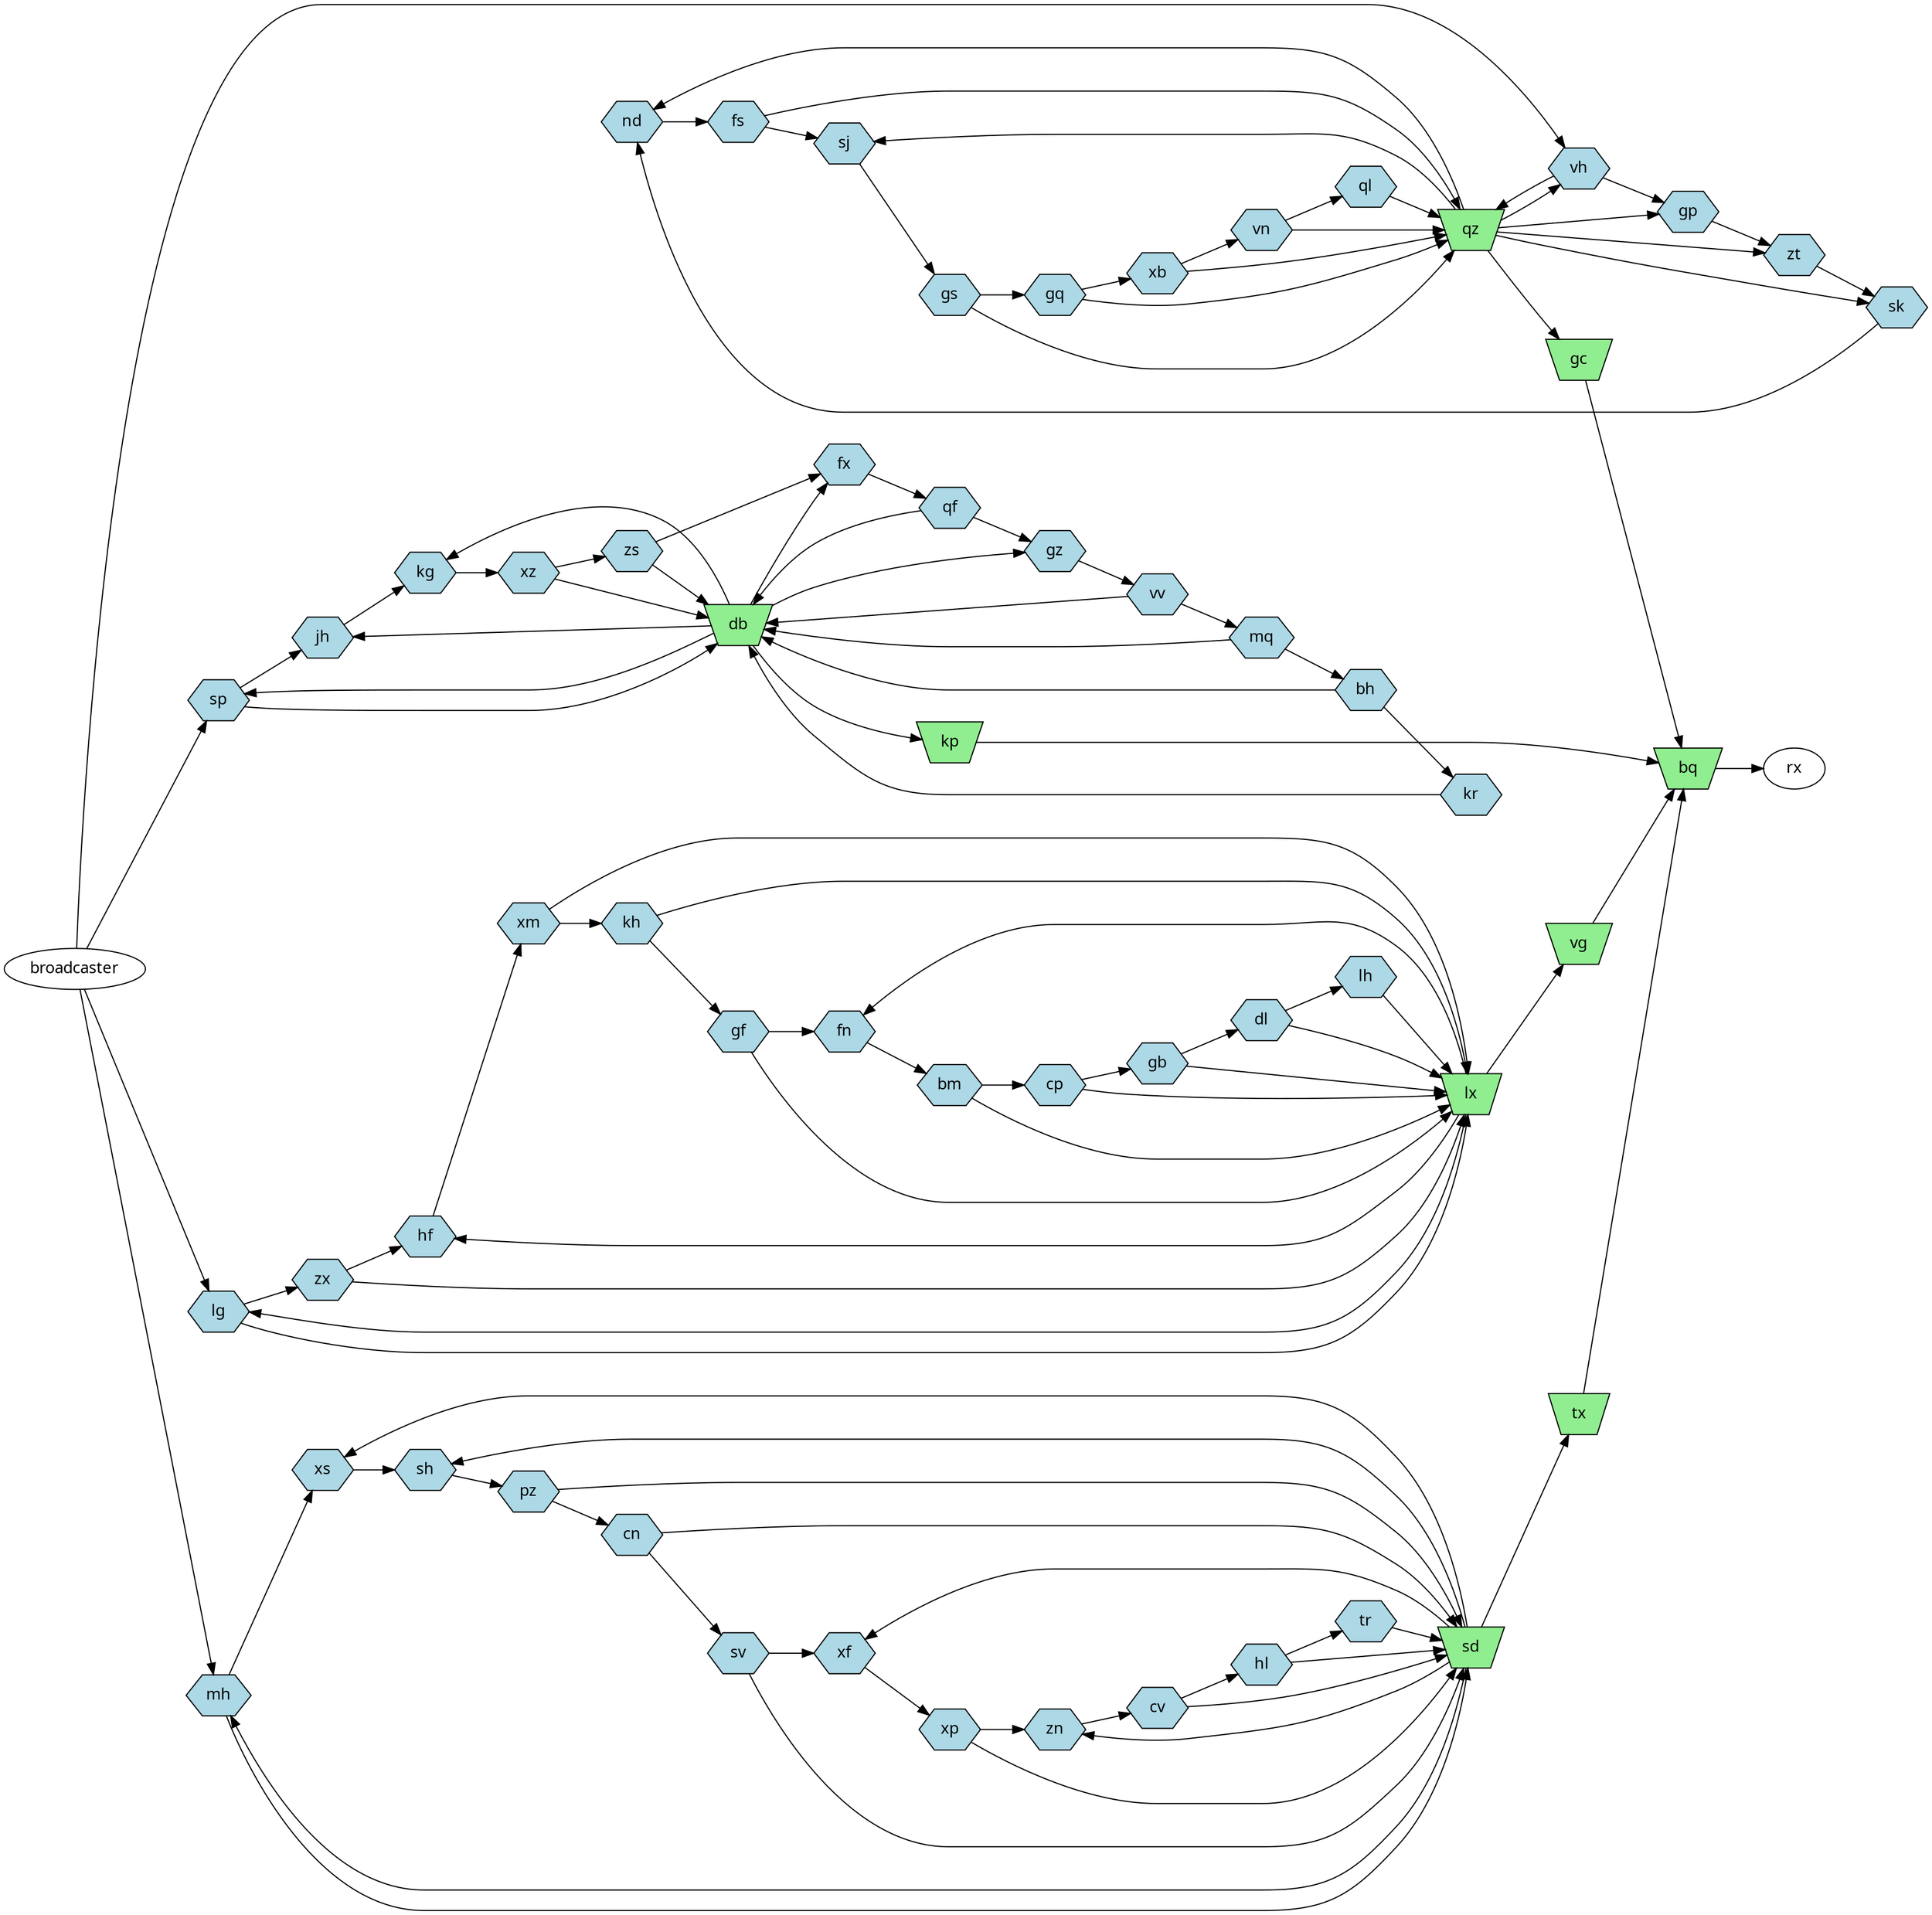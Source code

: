digraph g {
    rankdir=LR
    graph [ fontname="Noto Sans" ]
    node  [ fontname="Noto Sans" ]
    edge  [ fontname="Noto Sans" ]

    nd [ shape=hexagon style=filled fillcolor=lightblue ]
    ql [ shape=hexagon style=filled fillcolor=lightblue ]
    gz [ shape=hexagon style=filled fillcolor=lightblue ]
    lg [ shape=hexagon style=filled fillcolor=lightblue ]
    tr [ shape=hexagon style=filled fillcolor=lightblue ]
    vn [ shape=hexagon style=filled fillcolor=lightblue ]
    kg [ shape=hexagon style=filled fillcolor=lightblue ]
    sj [ shape=hexagon style=filled fillcolor=lightblue ]
    bq [ shape=invtrapezium style=filled fillcolor=lightgreen ]
    hf [ shape=hexagon style=filled fillcolor=lightblue ]
    vv [ shape=hexagon style=filled fillcolor=lightblue ]
    gf [ shape=hexagon style=filled fillcolor=lightblue ]
    zt [ shape=hexagon style=filled fillcolor=lightblue ]
    bm [ shape=hexagon style=filled fillcolor=lightblue ]
    cp [ shape=hexagon style=filled fillcolor=lightblue ]
    gs [ shape=hexagon style=filled fillcolor=lightblue ]
    sp [ shape=hexagon style=filled fillcolor=lightblue ]
    bh [ shape=hexagon style=filled fillcolor=lightblue ]
    xb [ shape=hexagon style=filled fillcolor=lightblue ]
    fx [ shape=hexagon style=filled fillcolor=lightblue ]
    gq [ shape=hexagon style=filled fillcolor=lightblue ]
    xp [ shape=hexagon style=filled fillcolor=lightblue ]
    hl [ shape=hexagon style=filled fillcolor=lightblue ]
    sk [ shape=hexagon style=filled fillcolor=lightblue ]
    mh [ shape=hexagon style=filled fillcolor=lightblue ]
    qz [ shape=invtrapezium style=filled fillcolor=lightgreen ]
    vg [ shape=invtrapezium style=filled fillcolor=lightgreen ]
    sh [ shape=hexagon style=filled fillcolor=lightblue ]
    jh [ shape=hexagon style=filled fillcolor=lightblue ]
    kp [ shape=invtrapezium style=filled fillcolor=lightgreen ]
    gp [ shape=hexagon style=filled fillcolor=lightblue ]
    gc [ shape=invtrapezium style=filled fillcolor=lightgreen ]
    xf [ shape=hexagon style=filled fillcolor=lightblue ]
    cv [ shape=hexagon style=filled fillcolor=lightblue ]
    db [ shape=invtrapezium style=filled fillcolor=lightgreen ]
    kr [ shape=hexagon style=filled fillcolor=lightblue ]
    xz [ shape=hexagon style=filled fillcolor=lightblue ]
    fs [ shape=hexagon style=filled fillcolor=lightblue ]
    xm [ shape=hexagon style=filled fillcolor=lightblue ]
    qf [ shape=hexagon style=filled fillcolor=lightblue ]
    fn [ shape=hexagon style=filled fillcolor=lightblue ]
    kh [ shape=hexagon style=filled fillcolor=lightblue ]
    vh [ shape=hexagon style=filled fillcolor=lightblue ]
    mq [ shape=hexagon style=filled fillcolor=lightblue ]
    zn [ shape=hexagon style=filled fillcolor=lightblue ]
    sv [ shape=hexagon style=filled fillcolor=lightblue ]
    lh [ shape=hexagon style=filled fillcolor=lightblue ]
    dl [ shape=hexagon style=filled fillcolor=lightblue ]
    zx [ shape=hexagon style=filled fillcolor=lightblue ]
    pz [ shape=hexagon style=filled fillcolor=lightblue ]
    cn [ shape=hexagon style=filled fillcolor=lightblue ]
    xs [ shape=hexagon style=filled fillcolor=lightblue ]
    gb [ shape=hexagon style=filled fillcolor=lightblue ]
    tx [ shape=invtrapezium style=filled fillcolor=lightgreen ]
    sd [ shape=invtrapezium style=filled fillcolor=lightgreen ]
    lx [ shape=invtrapezium style=filled fillcolor=lightgreen ]
    zs [ shape=hexagon style=filled fillcolor=lightblue ]
    broadcaster

    nd -> {fs}
    ql -> {qz}
    gz -> {vv}
    lg -> {zx, lx}
    tr -> {sd}
    vn -> {ql, qz}
    kg -> {xz}
    sj -> {gs}
    bq -> {rx}
    hf -> {xm}
    vv -> {mq, db}
    gf -> {fn, lx}
    zt -> {sk}
    bm -> {lx, cp}
    cp -> {lx, gb}
    gs -> {gq, qz}
    sp -> {db, jh}
    bh -> {kr, db}
    xb -> {qz, vn}
    fx -> {qf}
    gq -> {qz, xb}
    xp -> {zn, sd}
    hl -> {tr, sd}
    sk -> {nd}
    mh -> {xs, sd}
    qz -> {nd, sj, sk, gp, gc, vh, zt}
    vg -> {bq}
    sh -> {pz}
    jh -> {kg}
    kp -> {bq}
    gp -> {zt}
    gc -> {bq}
    xf -> {xp}
    cv -> {sd, hl}
    db -> {kg, sp, kp, fx, jh, gz}
    kr -> {db}
    xz -> {zs, db}
    fs -> {qz, sj}
    xm -> {kh, lx}
    qf -> {db, gz}
    fn -> {bm}
    kh -> {lx, gf}
    vh -> {qz, gp}
    mq -> {bh, db}
    zn -> {cv}
    sv -> {xf, sd}
    lh -> {lx}
    dl -> {lh, lx}
    zx -> {lx, hf}
    pz -> {sd, cn}
    cn -> {sd, sv}
    xs -> {sh}
    gb -> {lx, dl}
    tx -> {bq}
    sd -> {mh, tx, sh, xf, zn, xs}
    lx -> {fn, hf, vg, lg}
    zs -> {db, fx}
    broadcaster -> {vh, sp, lg, mh}
}
